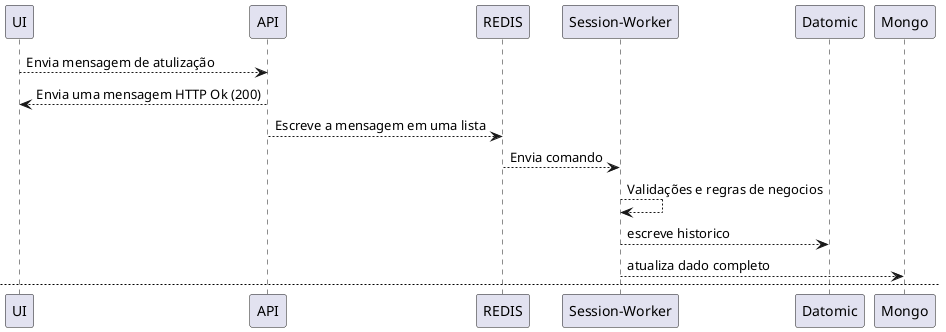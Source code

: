 @startuml
UI --> API: Envia mensagem de atulização
API --> UI: Envia uma mensagem HTTP Ok (200)
API --> REDIS: Escreve a mensagem em uma lista
REDIS --> "Session-Worker": Envia comando
"Session-Worker" --> "Session-Worker": Validações e regras de negocios
"Session-Worker" --> Datomic: escreve historico
"Session-Worker" --> Mongo: atualiza dado completo
newpage
UI --> API: GET /api/session/{session-id}
API --> Mongo: Busca pela informacao
API <-- Mongo: Informação completa
API --> UI: Parse infomação para o usuarios
@enduml